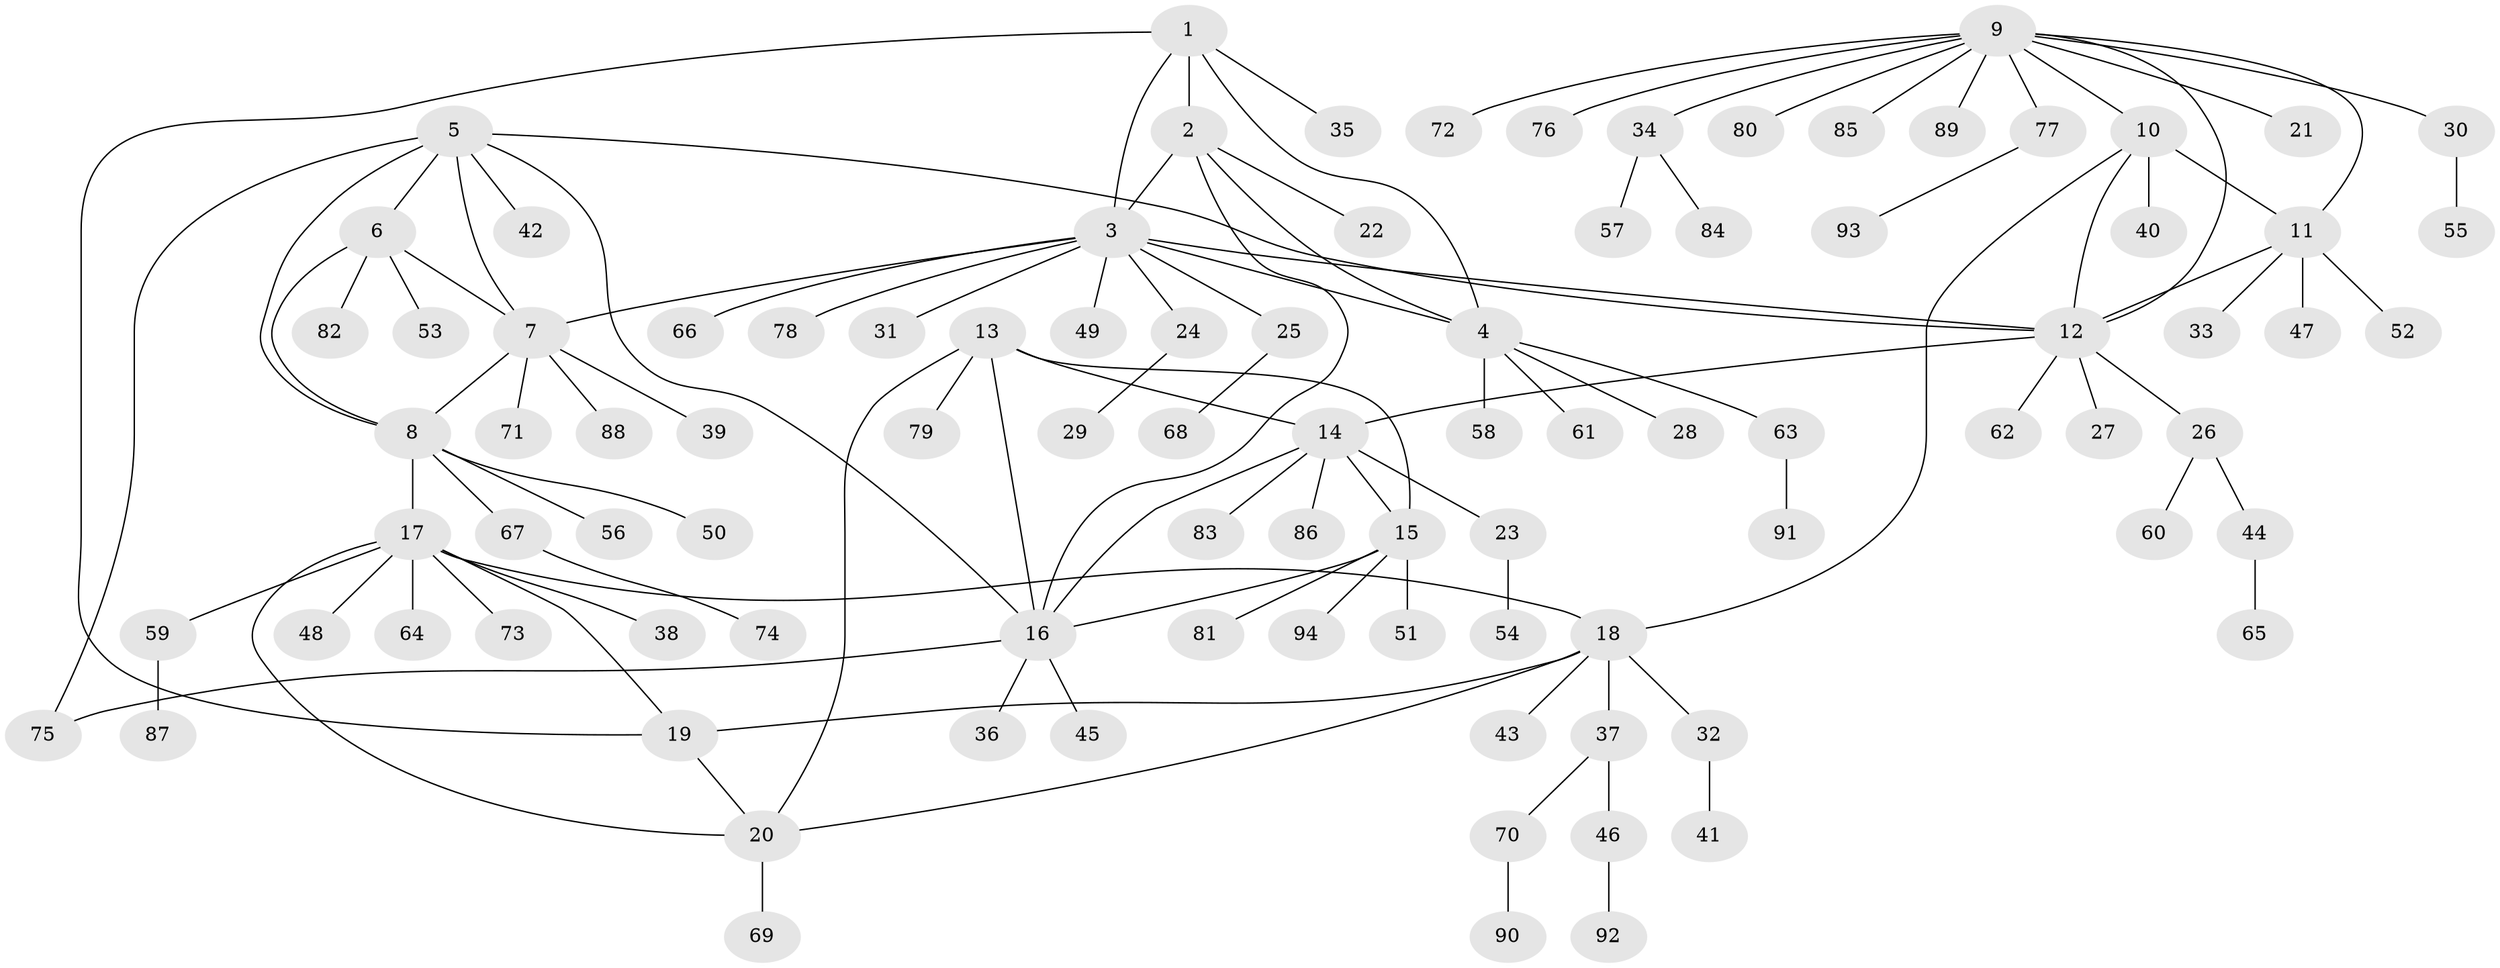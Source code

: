 // coarse degree distribution, {3: 0.0425531914893617, 5: 0.0851063829787234, 4: 0.14893617021276595, 1: 0.5531914893617021, 6: 0.06382978723404255, 8: 0.02127659574468085, 7: 0.02127659574468085, 2: 0.0425531914893617, 11: 0.02127659574468085}
// Generated by graph-tools (version 1.1) at 2025/37/03/04/25 23:37:45]
// undirected, 94 vertices, 115 edges
graph export_dot {
  node [color=gray90,style=filled];
  1;
  2;
  3;
  4;
  5;
  6;
  7;
  8;
  9;
  10;
  11;
  12;
  13;
  14;
  15;
  16;
  17;
  18;
  19;
  20;
  21;
  22;
  23;
  24;
  25;
  26;
  27;
  28;
  29;
  30;
  31;
  32;
  33;
  34;
  35;
  36;
  37;
  38;
  39;
  40;
  41;
  42;
  43;
  44;
  45;
  46;
  47;
  48;
  49;
  50;
  51;
  52;
  53;
  54;
  55;
  56;
  57;
  58;
  59;
  60;
  61;
  62;
  63;
  64;
  65;
  66;
  67;
  68;
  69;
  70;
  71;
  72;
  73;
  74;
  75;
  76;
  77;
  78;
  79;
  80;
  81;
  82;
  83;
  84;
  85;
  86;
  87;
  88;
  89;
  90;
  91;
  92;
  93;
  94;
  1 -- 2;
  1 -- 3;
  1 -- 4;
  1 -- 19;
  1 -- 35;
  2 -- 3;
  2 -- 4;
  2 -- 16;
  2 -- 22;
  3 -- 4;
  3 -- 7;
  3 -- 12;
  3 -- 24;
  3 -- 25;
  3 -- 31;
  3 -- 49;
  3 -- 66;
  3 -- 78;
  4 -- 28;
  4 -- 58;
  4 -- 61;
  4 -- 63;
  5 -- 6;
  5 -- 7;
  5 -- 8;
  5 -- 12;
  5 -- 16;
  5 -- 42;
  5 -- 75;
  6 -- 7;
  6 -- 8;
  6 -- 53;
  6 -- 82;
  7 -- 8;
  7 -- 39;
  7 -- 71;
  7 -- 88;
  8 -- 17;
  8 -- 50;
  8 -- 56;
  8 -- 67;
  9 -- 10;
  9 -- 11;
  9 -- 12;
  9 -- 21;
  9 -- 30;
  9 -- 34;
  9 -- 72;
  9 -- 76;
  9 -- 77;
  9 -- 80;
  9 -- 85;
  9 -- 89;
  10 -- 11;
  10 -- 12;
  10 -- 18;
  10 -- 40;
  11 -- 12;
  11 -- 33;
  11 -- 47;
  11 -- 52;
  12 -- 14;
  12 -- 26;
  12 -- 27;
  12 -- 62;
  13 -- 14;
  13 -- 15;
  13 -- 16;
  13 -- 20;
  13 -- 79;
  14 -- 15;
  14 -- 16;
  14 -- 23;
  14 -- 83;
  14 -- 86;
  15 -- 16;
  15 -- 51;
  15 -- 81;
  15 -- 94;
  16 -- 36;
  16 -- 45;
  16 -- 75;
  17 -- 18;
  17 -- 19;
  17 -- 20;
  17 -- 38;
  17 -- 48;
  17 -- 59;
  17 -- 64;
  17 -- 73;
  18 -- 19;
  18 -- 20;
  18 -- 32;
  18 -- 37;
  18 -- 43;
  19 -- 20;
  20 -- 69;
  23 -- 54;
  24 -- 29;
  25 -- 68;
  26 -- 44;
  26 -- 60;
  30 -- 55;
  32 -- 41;
  34 -- 57;
  34 -- 84;
  37 -- 46;
  37 -- 70;
  44 -- 65;
  46 -- 92;
  59 -- 87;
  63 -- 91;
  67 -- 74;
  70 -- 90;
  77 -- 93;
}
